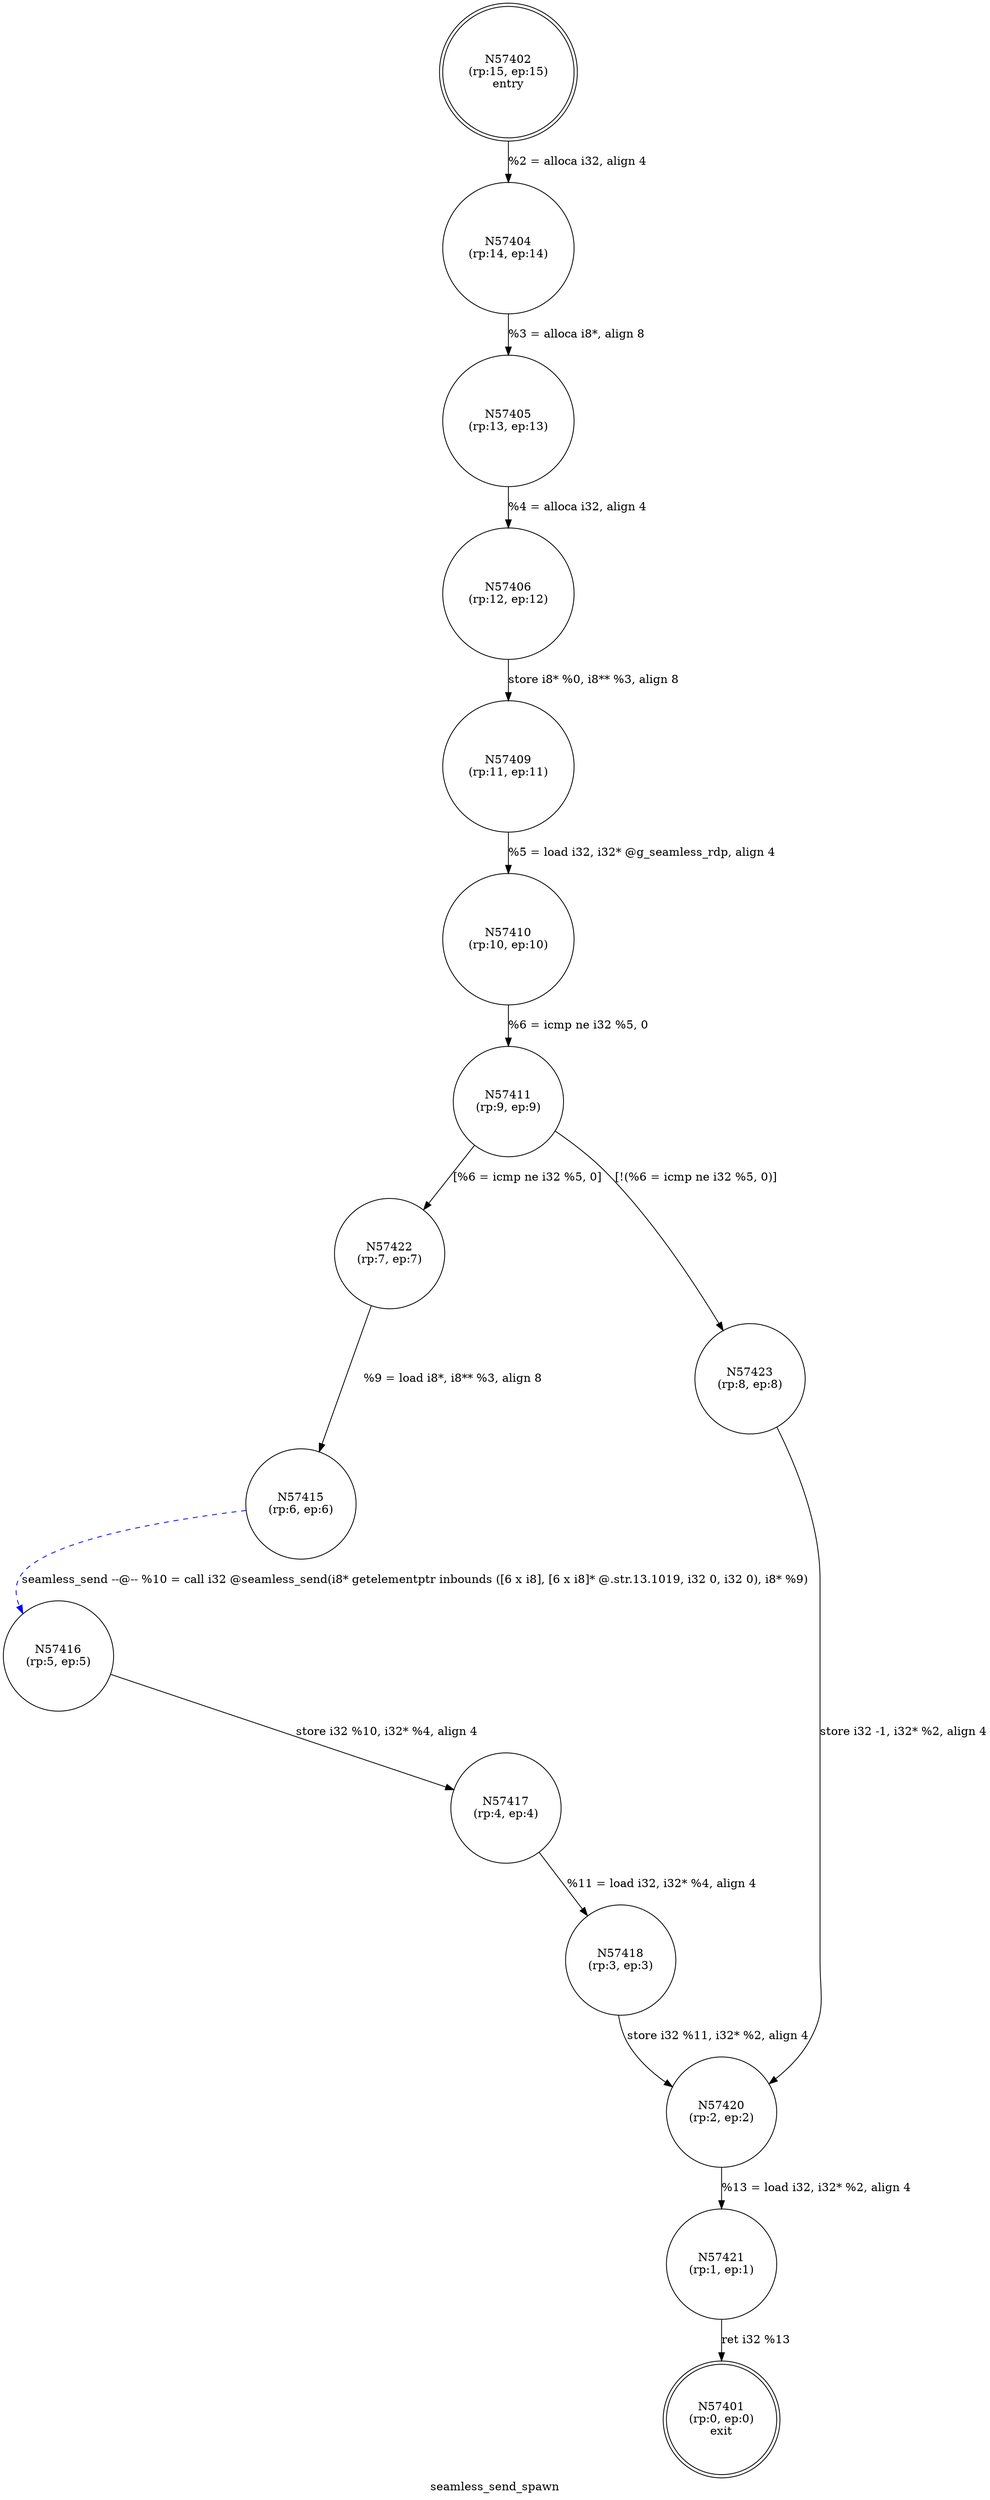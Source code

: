digraph seamless_send_spawn {
label="seamless_send_spawn"
57401 [label="N57401\n(rp:0, ep:0)\nexit", shape="doublecircle"]
57402 [label="N57402\n(rp:15, ep:15)\nentry", shape="doublecircle"]
57402 -> 57404 [label="%2 = alloca i32, align 4"]
57404 [label="N57404\n(rp:14, ep:14)", shape="circle"]
57404 -> 57405 [label="%3 = alloca i8*, align 8"]
57405 [label="N57405\n(rp:13, ep:13)", shape="circle"]
57405 -> 57406 [label="%4 = alloca i32, align 4"]
57406 [label="N57406\n(rp:12, ep:12)", shape="circle"]
57406 -> 57409 [label="store i8* %0, i8** %3, align 8"]
57409 [label="N57409\n(rp:11, ep:11)", shape="circle"]
57409 -> 57410 [label="%5 = load i32, i32* @g_seamless_rdp, align 4"]
57410 [label="N57410\n(rp:10, ep:10)", shape="circle"]
57410 -> 57411 [label="%6 = icmp ne i32 %5, 0"]
57411 [label="N57411\n(rp:9, ep:9)", shape="circle"]
57411 -> 57422 [label="[%6 = icmp ne i32 %5, 0]"]
57411 -> 57423 [label="[!(%6 = icmp ne i32 %5, 0)]"]
57415 [label="N57415\n(rp:6, ep:6)", shape="circle"]
57415 -> 57416 [label="seamless_send --@-- %10 = call i32 @seamless_send(i8* getelementptr inbounds ([6 x i8], [6 x i8]* @.str.13.1019, i32 0, i32 0), i8* %9)", style="dashed", color="blue"]
57416 [label="N57416\n(rp:5, ep:5)", shape="circle"]
57416 -> 57417 [label="store i32 %10, i32* %4, align 4"]
57417 [label="N57417\n(rp:4, ep:4)", shape="circle"]
57417 -> 57418 [label="%11 = load i32, i32* %4, align 4"]
57418 [label="N57418\n(rp:3, ep:3)", shape="circle"]
57418 -> 57420 [label="store i32 %11, i32* %2, align 4"]
57420 [label="N57420\n(rp:2, ep:2)", shape="circle"]
57420 -> 57421 [label="%13 = load i32, i32* %2, align 4"]
57421 [label="N57421\n(rp:1, ep:1)", shape="circle"]
57421 -> 57401 [label="ret i32 %13"]
57422 [label="N57422\n(rp:7, ep:7)", shape="circle"]
57422 -> 57415 [label="%9 = load i8*, i8** %3, align 8"]
57423 [label="N57423\n(rp:8, ep:8)", shape="circle"]
57423 -> 57420 [label="store i32 -1, i32* %2, align 4"]
}
